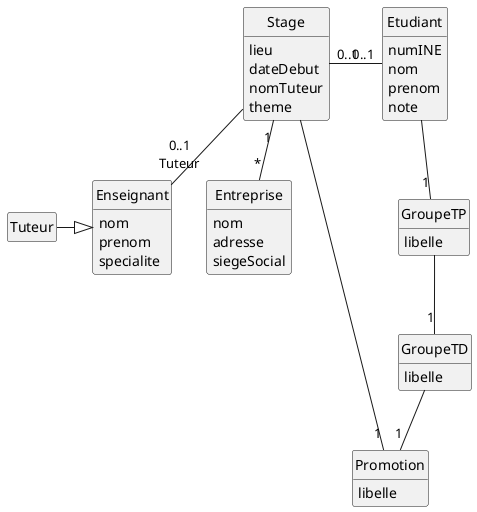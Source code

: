 @startuml

hide circle
hide empty methods
hide empty attributes

class Stage {
  lieu
  dateDebut
  nomTuteur
  theme
}
class Entreprise {
  nom
  adresse
  siegeSocial
}

class Promotion {
    libelle
}

class Etudiant {
    numINE
    nom
    prenom
    note
}

class GroupeTP {
    libelle
}
class GroupeTD {
    libelle
}

class Enseignant {
    nom
    prenom
    specialite
}

Stage "1" -- "*" Entreprise
Stage -- "1" Promotion
Etudiant -- "1" GroupeTP
GroupeTP -- "1" GroupeTD
GroupeTD -- "1" Promotion
Tuteur -|> Enseignant
Stage -- "0..1\nTuteur" Enseignant
Stage "0..1" - "0..1" Etudiant

@enduml
